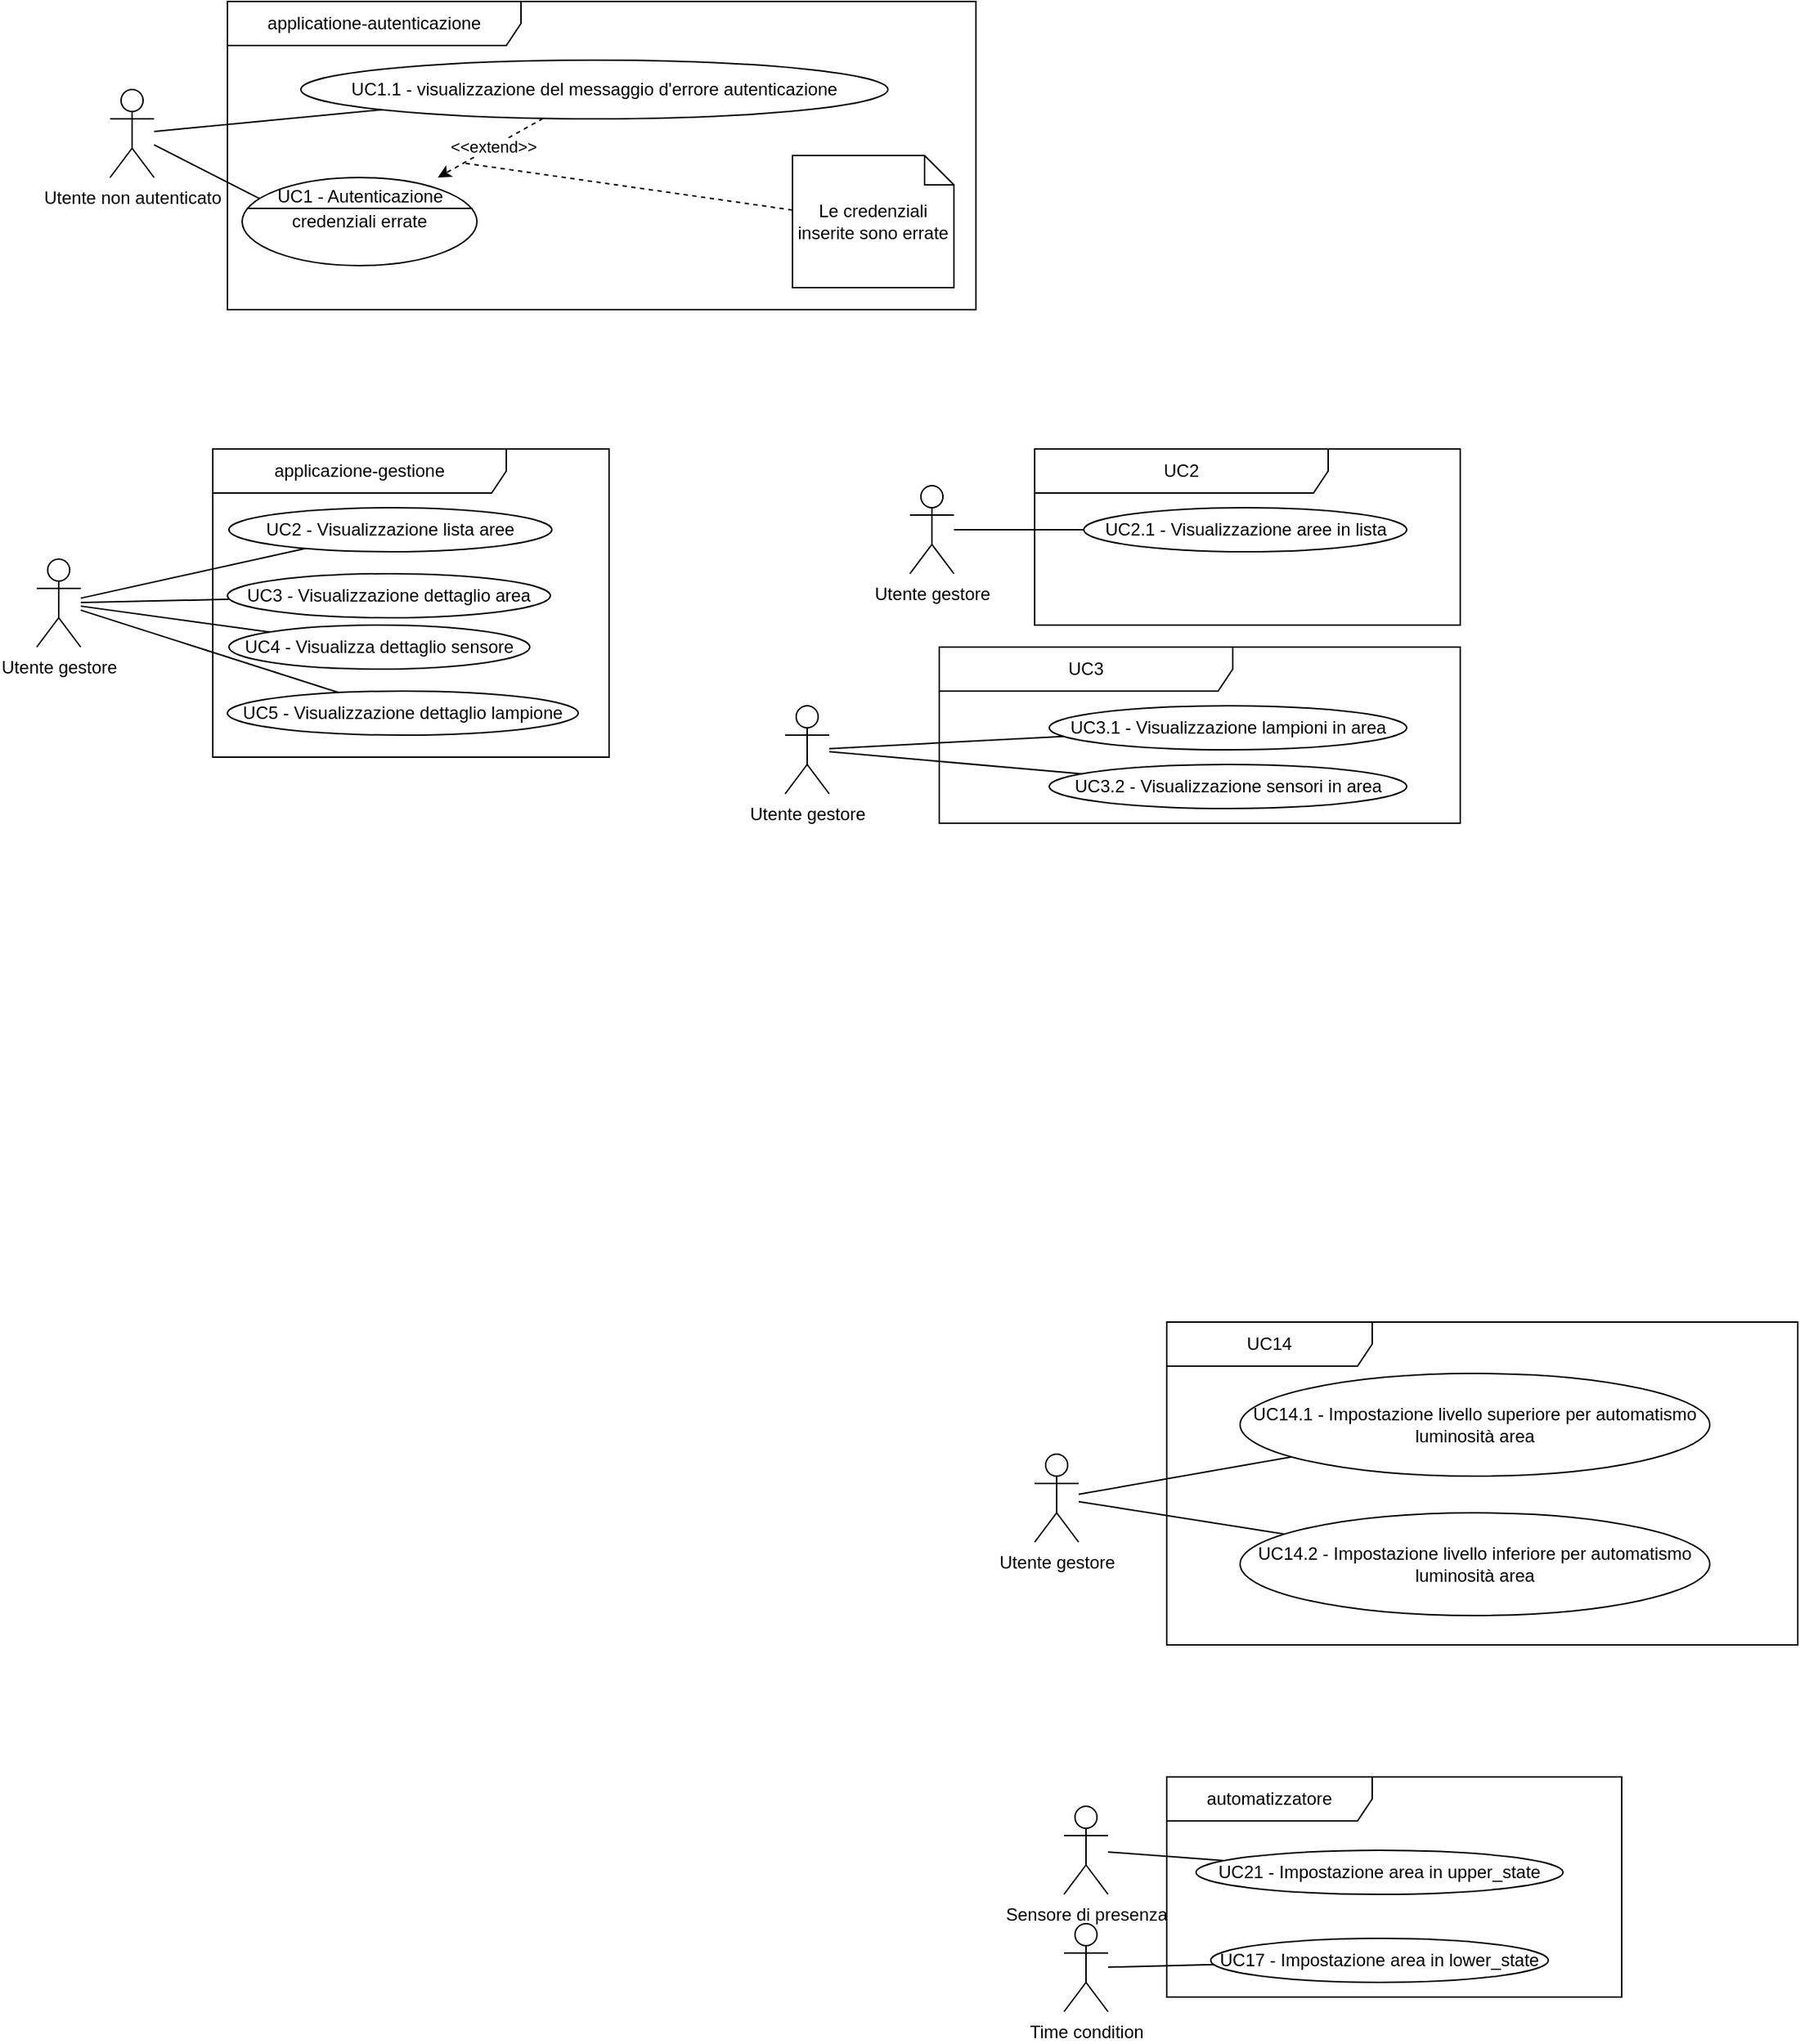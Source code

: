 <mxfile pages="3">
    <diagram id="FatRtKsNCPw0Wx8Ckyyl" name="OK">
        <mxGraphModel dx="690" dy="-228" grid="1" gridSize="10" guides="1" tooltips="1" connect="1" arrows="1" fold="1" page="1" pageScale="1" pageWidth="827" pageHeight="1169" math="0" shadow="0">
            <root>
                <mxCell id="Oyl4MPh-AGhWw54U4Yij-0"/>
                <mxCell id="Oyl4MPh-AGhWw54U4Yij-1" parent="Oyl4MPh-AGhWw54U4Yij-0"/>
                <mxCell id="0Af8lDCiDiQap4eSqhRF-9" value="automatizzatore" style="shape=umlFrame;whiteSpace=wrap;html=1;width=140;height=30;" vertex="1" parent="Oyl4MPh-AGhWw54U4Yij-1">
                    <mxGeometry x="1660" y="3310" width="310" height="150" as="geometry"/>
                </mxCell>
                <mxCell id="IadYa9jhHX85rm9pDaEO-0" value="applicatione-autenticazione" style="shape=umlFrame;whiteSpace=wrap;html=1;width=200;height=30;" vertex="1" parent="Oyl4MPh-AGhWw54U4Yij-1">
                    <mxGeometry x="1020" y="2100" width="510" height="210" as="geometry"/>
                </mxCell>
                <mxCell id="IadYa9jhHX85rm9pDaEO-1" style="edgeStyle=none;rounded=0;orthogonalLoop=1;jettySize=auto;html=1;shadow=0;endArrow=none;endFill=0;startSize=999;endSize=6;sourcePerimeterSpacing=0;targetPerimeterSpacing=0;entryX=0.106;entryY=0.283;entryDx=0;entryDy=0;entryPerimeter=0;" edge="1" parent="Oyl4MPh-AGhWw54U4Yij-1" source="IadYa9jhHX85rm9pDaEO-2" target="IadYa9jhHX85rm9pDaEO-9">
                    <mxGeometry relative="1" as="geometry">
                        <mxPoint x="1057.545" y="2226.102" as="targetPoint"/>
                    </mxGeometry>
                </mxCell>
                <mxCell id="IadYa9jhHX85rm9pDaEO-2" value="Utente non autenticato" style="shape=umlActor;verticalLabelPosition=bottom;verticalAlign=top;html=1;outlineConnect=0;gradientColor=none;" vertex="1" parent="Oyl4MPh-AGhWw54U4Yij-1">
                    <mxGeometry x="940" y="2160" width="30" height="60" as="geometry"/>
                </mxCell>
                <mxCell id="IadYa9jhHX85rm9pDaEO-3" value="UC1.1 - visualizzazione del messaggio d'errore autenticazione" style="ellipse;whiteSpace=wrap;html=1;" vertex="1" parent="Oyl4MPh-AGhWw54U4Yij-1">
                    <mxGeometry x="1070" y="2140" width="400" height="40" as="geometry"/>
                </mxCell>
                <mxCell id="IadYa9jhHX85rm9pDaEO-4" style="rounded=0;orthogonalLoop=1;jettySize=auto;html=1;dashed=1;" edge="1" parent="Oyl4MPh-AGhWw54U4Yij-1" source="IadYa9jhHX85rm9pDaEO-3" target="IadYa9jhHX85rm9pDaEO-9">
                    <mxGeometry relative="1" as="geometry">
                        <mxPoint x="1156.736" y="2220.677" as="targetPoint"/>
                        <mxPoint x="1390" y="2200" as="sourcePoint"/>
                    </mxGeometry>
                </mxCell>
                <mxCell id="IadYa9jhHX85rm9pDaEO-5" value="&amp;lt;&amp;lt;extend&amp;gt;&amp;gt;" style="edgeLabel;html=1;align=center;verticalAlign=middle;resizable=0;points=[];" vertex="1" connectable="0" parent="IadYa9jhHX85rm9pDaEO-4">
                    <mxGeometry x="-0.05" y="4" relative="1" as="geometry">
                        <mxPoint x="-2" y="-4" as="offset"/>
                    </mxGeometry>
                </mxCell>
                <mxCell id="IadYa9jhHX85rm9pDaEO-6" style="edgeStyle=none;rounded=0;jumpStyle=none;jumpSize=15;orthogonalLoop=1;jettySize=auto;html=1;endArrow=none;endFill=0;dashed=1;" edge="1" parent="Oyl4MPh-AGhWw54U4Yij-1" source="IadYa9jhHX85rm9pDaEO-7">
                    <mxGeometry relative="1" as="geometry">
                        <mxPoint x="1180" y="2210" as="targetPoint"/>
                    </mxGeometry>
                </mxCell>
                <mxCell id="IadYa9jhHX85rm9pDaEO-7" value="Le credenziali inserite sono errate" style="shape=note;size=20;whiteSpace=wrap;html=1;" vertex="1" parent="Oyl4MPh-AGhWw54U4Yij-1">
                    <mxGeometry x="1405" y="2205" width="110" height="90" as="geometry"/>
                </mxCell>
                <mxCell id="IadYa9jhHX85rm9pDaEO-8" style="edgeStyle=none;rounded=0;orthogonalLoop=1;jettySize=auto;html=1;shadow=0;endArrow=none;endFill=0;startSize=999;endSize=6;sourcePerimeterSpacing=0;targetPerimeterSpacing=0;" edge="1" parent="Oyl4MPh-AGhWw54U4Yij-1" source="IadYa9jhHX85rm9pDaEO-2" target="IadYa9jhHX85rm9pDaEO-3">
                    <mxGeometry relative="1" as="geometry">
                        <mxPoint x="880" y="2190" as="sourcePoint"/>
                        <mxPoint x="990" y="2190" as="targetPoint"/>
                    </mxGeometry>
                </mxCell>
                <mxCell id="IadYa9jhHX85rm9pDaEO-9" value="credenziali errate" style="html=1;shape=mxgraph.sysml.useCaseExtPt;whiteSpace=wrap;align=center;" vertex="1" parent="Oyl4MPh-AGhWw54U4Yij-1">
                    <mxGeometry x="1030" y="2220" width="160" height="60" as="geometry"/>
                </mxCell>
                <mxCell id="IadYa9jhHX85rm9pDaEO-10" value="&lt;span style=&quot;font-weight: normal&quot;&gt;UC1 - Autenticazione&lt;/span&gt;" style="resizable=0;html=1;verticalAlign=middle;align=center;labelBackgroundColor=none;fontStyle=1;" connectable="0" vertex="1" parent="IadYa9jhHX85rm9pDaEO-9">
                    <mxGeometry x="80" y="12.75" as="geometry"/>
                </mxCell>
                <mxCell id="bUZNyHSOuRNQhQ_3OHil-0" value="applicazione-gestione" style="shape=umlFrame;whiteSpace=wrap;html=1;width=200;height=30;" vertex="1" parent="Oyl4MPh-AGhWw54U4Yij-1">
                    <mxGeometry x="1010" y="2405" width="270" height="210" as="geometry"/>
                </mxCell>
                <mxCell id="_OyQbxIsrZ8jYSqlQWz1-0" style="edgeStyle=none;rounded=0;jumpStyle=none;jumpSize=15;orthogonalLoop=1;jettySize=auto;html=1;endArrow=none;endFill=0;" edge="1" parent="Oyl4MPh-AGhWw54U4Yij-1" source="_OyQbxIsrZ8jYSqlQWz1-1" target="_OyQbxIsrZ8jYSqlQWz1-3">
                    <mxGeometry relative="1" as="geometry"/>
                </mxCell>
                <mxCell id="_OyQbxIsrZ8jYSqlQWz1-8" style="edgeStyle=none;html=1;endArrow=none;endFill=0;" edge="1" parent="Oyl4MPh-AGhWw54U4Yij-1" source="_OyQbxIsrZ8jYSqlQWz1-1" target="_OyQbxIsrZ8jYSqlQWz1-7">
                    <mxGeometry relative="1" as="geometry"/>
                </mxCell>
                <mxCell id="_OyQbxIsrZ8jYSqlQWz1-1" value="Utente gestore" style="shape=umlActor;verticalLabelPosition=bottom;verticalAlign=top;html=1;outlineConnect=0;gradientColor=none;" vertex="1" parent="Oyl4MPh-AGhWw54U4Yij-1">
                    <mxGeometry x="890" y="2480" width="30" height="60" as="geometry"/>
                </mxCell>
                <mxCell id="_OyQbxIsrZ8jYSqlQWz1-2" value="UC3 - Visualizzazione dettaglio area" style="ellipse;whiteSpace=wrap;html=1;" vertex="1" parent="Oyl4MPh-AGhWw54U4Yij-1">
                    <mxGeometry x="1020" y="2490" width="220" height="30" as="geometry"/>
                </mxCell>
                <mxCell id="_OyQbxIsrZ8jYSqlQWz1-3" value="UC4 - Visualizza dettaglio sensore" style="ellipse;whiteSpace=wrap;html=1;" vertex="1" parent="Oyl4MPh-AGhWw54U4Yij-1">
                    <mxGeometry x="1021" y="2525" width="205" height="30" as="geometry"/>
                </mxCell>
                <mxCell id="_OyQbxIsrZ8jYSqlQWz1-4" value="UC5 - Visualizzazione dettaglio lampione" style="ellipse;whiteSpace=wrap;html=1;" vertex="1" parent="Oyl4MPh-AGhWw54U4Yij-1">
                    <mxGeometry x="1020" y="2570" width="239" height="30" as="geometry"/>
                </mxCell>
                <mxCell id="_OyQbxIsrZ8jYSqlQWz1-5" style="edgeStyle=none;rounded=0;jumpStyle=none;jumpSize=15;orthogonalLoop=1;jettySize=auto;html=1;endArrow=none;endFill=0;" edge="1" parent="Oyl4MPh-AGhWw54U4Yij-1" source="_OyQbxIsrZ8jYSqlQWz1-1" target="_OyQbxIsrZ8jYSqlQWz1-4">
                    <mxGeometry relative="1" as="geometry">
                        <mxPoint x="830" y="2623.486" as="sourcePoint"/>
                        <mxPoint x="1005.779" y="2605.741" as="targetPoint"/>
                    </mxGeometry>
                </mxCell>
                <mxCell id="_OyQbxIsrZ8jYSqlQWz1-6" style="edgeStyle=none;rounded=0;jumpStyle=none;jumpSize=15;orthogonalLoop=1;jettySize=auto;html=1;endArrow=none;endFill=0;" edge="1" parent="Oyl4MPh-AGhWw54U4Yij-1" source="_OyQbxIsrZ8jYSqlQWz1-1" target="_OyQbxIsrZ8jYSqlQWz1-2">
                    <mxGeometry relative="1" as="geometry">
                        <mxPoint x="830" y="2623.486" as="sourcePoint"/>
                        <mxPoint x="1005.779" y="2605.741" as="targetPoint"/>
                    </mxGeometry>
                </mxCell>
                <mxCell id="_OyQbxIsrZ8jYSqlQWz1-7" value="UC2 - Visualizzazione lista aree" style="ellipse;whiteSpace=wrap;html=1;" vertex="1" parent="Oyl4MPh-AGhWw54U4Yij-1">
                    <mxGeometry x="1021" y="2445" width="220" height="30" as="geometry"/>
                </mxCell>
                <mxCell id="gqnYtC8m0FXkjYF3swDn-0" value="UC3" style="shape=umlFrame;whiteSpace=wrap;html=1;width=200;height=30;" vertex="1" parent="Oyl4MPh-AGhWw54U4Yij-1">
                    <mxGeometry x="1505" y="2540" width="355" height="120" as="geometry"/>
                </mxCell>
                <mxCell id="gqnYtC8m0FXkjYF3swDn-3" value="Utente gestore" style="shape=umlActor;verticalLabelPosition=bottom;verticalAlign=top;html=1;outlineConnect=0;gradientColor=none;" vertex="1" parent="Oyl4MPh-AGhWw54U4Yij-1">
                    <mxGeometry x="1400" y="2580" width="30" height="60" as="geometry"/>
                </mxCell>
                <mxCell id="gqnYtC8m0FXkjYF3swDn-4" value="UC3.1 - Visualizzazione lampioni in area" style="ellipse;whiteSpace=wrap;html=1;" vertex="1" parent="Oyl4MPh-AGhWw54U4Yij-1">
                    <mxGeometry x="1580" y="2580" width="243.5" height="30" as="geometry"/>
                </mxCell>
                <mxCell id="gqnYtC8m0FXkjYF3swDn-8" style="edgeStyle=none;rounded=0;jumpStyle=none;jumpSize=15;orthogonalLoop=1;jettySize=auto;html=1;endArrow=none;endFill=0;" edge="1" parent="Oyl4MPh-AGhWw54U4Yij-1" source="gqnYtC8m0FXkjYF3swDn-3" target="gqnYtC8m0FXkjYF3swDn-4">
                    <mxGeometry relative="1" as="geometry">
                        <mxPoint x="1410" y="2728.486" as="sourcePoint"/>
                        <mxPoint x="1585.779" y="2710.741" as="targetPoint"/>
                    </mxGeometry>
                </mxCell>
                <mxCell id="gqnYtC8m0FXkjYF3swDn-11" style="edgeStyle=none;html=1;endArrow=none;endFill=0;" edge="1" parent="Oyl4MPh-AGhWw54U4Yij-1" source="gqnYtC8m0FXkjYF3swDn-10" target="gqnYtC8m0FXkjYF3swDn-3">
                    <mxGeometry relative="1" as="geometry"/>
                </mxCell>
                <mxCell id="gqnYtC8m0FXkjYF3swDn-10" value="UC3.2 - Visualizzazione sensori in area" style="ellipse;whiteSpace=wrap;html=1;" vertex="1" parent="Oyl4MPh-AGhWw54U4Yij-1">
                    <mxGeometry x="1580" y="2620" width="243.5" height="30" as="geometry"/>
                </mxCell>
                <mxCell id="8ppxaisyGzJdxOO72--x-0" value="UC14" style="shape=umlFrame;whiteSpace=wrap;html=1;width=140;height=30;" vertex="1" parent="Oyl4MPh-AGhWw54U4Yij-1">
                    <mxGeometry x="1660" y="3000" width="430" height="220" as="geometry"/>
                </mxCell>
                <mxCell id="8ppxaisyGzJdxOO72--x-1" style="edgeStyle=none;html=1;endArrow=none;endFill=0;" edge="1" parent="Oyl4MPh-AGhWw54U4Yij-1" source="8ppxaisyGzJdxOO72--x-3" target="8ppxaisyGzJdxOO72--x-4">
                    <mxGeometry relative="1" as="geometry"/>
                </mxCell>
                <mxCell id="8ppxaisyGzJdxOO72--x-2" style="edgeStyle=none;html=1;endArrow=none;endFill=0;" edge="1" parent="Oyl4MPh-AGhWw54U4Yij-1" source="8ppxaisyGzJdxOO72--x-3" target="8ppxaisyGzJdxOO72--x-5">
                    <mxGeometry relative="1" as="geometry"/>
                </mxCell>
                <mxCell id="8ppxaisyGzJdxOO72--x-3" value="Utente gestore" style="shape=umlActor;verticalLabelPosition=bottom;verticalAlign=top;html=1;outlineConnect=0;gradientColor=none;" vertex="1" parent="Oyl4MPh-AGhWw54U4Yij-1">
                    <mxGeometry x="1570" y="3090" width="30" height="60" as="geometry"/>
                </mxCell>
                <mxCell id="8ppxaisyGzJdxOO72--x-4" value="UC14.1 - Impostazione livello superiore per automatismo luminosità area" style="ellipse;whiteSpace=wrap;html=1;" vertex="1" parent="Oyl4MPh-AGhWw54U4Yij-1">
                    <mxGeometry x="1710" y="3035" width="320" height="70" as="geometry"/>
                </mxCell>
                <mxCell id="8ppxaisyGzJdxOO72--x-5" value="UC14.2 - Impostazione livello inferiore per automatismo luminosità area" style="ellipse;whiteSpace=wrap;html=1;" vertex="1" parent="Oyl4MPh-AGhWw54U4Yij-1">
                    <mxGeometry x="1710" y="3130" width="320" height="70" as="geometry"/>
                </mxCell>
                <mxCell id="-6WfDMZTtrYvX2CaXtDX-0" value="UC2" style="shape=umlFrame;whiteSpace=wrap;html=1;width=200;height=30;" vertex="1" parent="Oyl4MPh-AGhWw54U4Yij-1">
                    <mxGeometry x="1570" y="2405" width="290" height="120" as="geometry"/>
                </mxCell>
                <mxCell id="-6WfDMZTtrYvX2CaXtDX-1" value="Utente gestore" style="shape=umlActor;verticalLabelPosition=bottom;verticalAlign=top;html=1;outlineConnect=0;gradientColor=none;" vertex="1" parent="Oyl4MPh-AGhWw54U4Yij-1">
                    <mxGeometry x="1485" y="2430" width="30" height="60" as="geometry"/>
                </mxCell>
                <mxCell id="-6WfDMZTtrYvX2CaXtDX-2" value="UC2.1 - Visualizzazione aree in lista" style="ellipse;whiteSpace=wrap;html=1;" vertex="1" parent="Oyl4MPh-AGhWw54U4Yij-1">
                    <mxGeometry x="1603.5" y="2445" width="220" height="30" as="geometry"/>
                </mxCell>
                <mxCell id="-6WfDMZTtrYvX2CaXtDX-3" style="edgeStyle=none;rounded=0;jumpStyle=none;jumpSize=15;orthogonalLoop=1;jettySize=auto;html=1;endArrow=none;endFill=0;" edge="1" parent="Oyl4MPh-AGhWw54U4Yij-1" source="-6WfDMZTtrYvX2CaXtDX-1" target="-6WfDMZTtrYvX2CaXtDX-2">
                    <mxGeometry relative="1" as="geometry">
                        <mxPoint x="1410" y="2593.486" as="sourcePoint"/>
                        <mxPoint x="1585.779" y="2575.741" as="targetPoint"/>
                    </mxGeometry>
                </mxCell>
                <mxCell id="0Af8lDCiDiQap4eSqhRF-3" style="edgeStyle=none;rounded=0;jumpStyle=none;jumpSize=15;orthogonalLoop=1;jettySize=auto;html=1;endArrow=none;endFill=0;" edge="1" parent="Oyl4MPh-AGhWw54U4Yij-1" source="0Af8lDCiDiQap4eSqhRF-4" target="0Af8lDCiDiQap4eSqhRF-8">
                    <mxGeometry relative="1" as="geometry"/>
                </mxCell>
                <mxCell id="0Af8lDCiDiQap4eSqhRF-4" value="Time condition" style="shape=umlActor;verticalLabelPosition=bottom;verticalAlign=top;html=1;outlineConnect=0;gradientColor=none;" vertex="1" parent="Oyl4MPh-AGhWw54U4Yij-1">
                    <mxGeometry x="1590" y="3410" width="30" height="60" as="geometry"/>
                </mxCell>
                <mxCell id="0Af8lDCiDiQap4eSqhRF-5" value="UC21 - Impostazione area in upper_state" style="ellipse;whiteSpace=wrap;html=1;gradientColor=none;" vertex="1" parent="Oyl4MPh-AGhWw54U4Yij-1">
                    <mxGeometry x="1680" y="3360" width="250" height="30" as="geometry"/>
                </mxCell>
                <mxCell id="0Af8lDCiDiQap4eSqhRF-6" style="rounded=0;orthogonalLoop=1;jettySize=auto;html=1;endArrow=none;endFill=0;targetPerimeterSpacing=0;sourcePerimeterSpacing=0;endSize=6;shadow=0;" edge="1" parent="Oyl4MPh-AGhWw54U4Yij-1" source="0Af8lDCiDiQap4eSqhRF-7" target="0Af8lDCiDiQap4eSqhRF-5">
                    <mxGeometry relative="1" as="geometry"/>
                </mxCell>
                <mxCell id="0Af8lDCiDiQap4eSqhRF-7" value="Sensore di presenza" style="shape=umlActor;verticalLabelPosition=bottom;verticalAlign=top;html=1;outlineConnect=0;gradientColor=none;" vertex="1" parent="Oyl4MPh-AGhWw54U4Yij-1">
                    <mxGeometry x="1590" y="3330" width="30" height="60" as="geometry"/>
                </mxCell>
                <mxCell id="0Af8lDCiDiQap4eSqhRF-8" value="UC17 - Impostazione area in lower_state" style="ellipse;whiteSpace=wrap;html=1;gradientColor=none;" vertex="1" parent="Oyl4MPh-AGhWw54U4Yij-1">
                    <mxGeometry x="1690" y="3420" width="230" height="30" as="geometry"/>
                </mxCell>
            </root>
        </mxGraphModel>
    </diagram>
    <diagram id="IBbKIGTaH5oFVvymoLLQ" name="Coordinator_service">
        <mxGraphModel dx="311" dy="-463" grid="1" gridSize="10" guides="1" tooltips="1" connect="1" arrows="1" fold="1" page="1" pageScale="1" pageWidth="827" pageHeight="1169" math="0" shadow="0">
            <root>
                <mxCell id="0"/>
                <mxCell id="1" parent="0"/>
                <mxCell id="2VagC2onxQq-9sBipaqp-52" value="Coordinator_system" style="shape=umlFrame;whiteSpace=wrap;html=1;width=140;height=30;" parent="1" vertex="1">
                    <mxGeometry x="1000" y="1260" width="510" height="890" as="geometry"/>
                </mxCell>
                <mxCell id="2VagC2onxQq-9sBipaqp-49" style="edgeStyle=none;rounded=0;jumpStyle=none;jumpSize=15;orthogonalLoop=1;jettySize=auto;html=1;endArrow=none;endFill=0;" parent="1" source="L2JkNb_35XpvVV3SSh7o-5" target="2VagC2onxQq-9sBipaqp-5" edge="1">
                    <mxGeometry relative="1" as="geometry"/>
                </mxCell>
                <mxCell id="L2JkNb_35XpvVV3SSh7o-5" value="Lampione" style="shape=umlActor;verticalLabelPosition=bottom;verticalAlign=top;html=1;outlineConnect=0;" parent="1" vertex="1">
                    <mxGeometry x="1560" y="1560" width="30" height="60" as="geometry"/>
                </mxCell>
                <mxCell id="2VagC2onxQq-9sBipaqp-3" style="edgeStyle=none;rounded=0;sketch=0;orthogonalLoop=1;jettySize=auto;html=1;shadow=0;dashed=1;startArrow=none;startFill=0;endArrow=classicThin;endFill=1;startSize=6;endSize=6;sourcePerimeterSpacing=0;targetPerimeterSpacing=0;" parent="1" source="2VagC2onxQq-9sBipaqp-13" target="2VagC2onxQq-9sBipaqp-5" edge="1">
                    <mxGeometry relative="1" as="geometry"/>
                </mxCell>
                <mxCell id="2VagC2onxQq-9sBipaqp-4" value="&amp;lt;&amp;lt;include&amp;gt;&amp;gt;" style="edgeLabel;html=1;align=center;verticalAlign=middle;resizable=0;points=[];" parent="2VagC2onxQq-9sBipaqp-3" vertex="1" connectable="0">
                    <mxGeometry x="-0.246" y="-3" relative="1" as="geometry">
                        <mxPoint y="-3" as="offset"/>
                    </mxGeometry>
                </mxCell>
                <mxCell id="2VagC2onxQq-9sBipaqp-5" value="UC19 - Aumento luminosità lampione" style="ellipse;whiteSpace=wrap;html=1;" parent="1" vertex="1">
                    <mxGeometry x="1370" y="1380" width="120" height="80" as="geometry"/>
                </mxCell>
                <mxCell id="2VagC2onxQq-9sBipaqp-11" value="UC15 - Impostazione livello luminosità lampione" style="ellipse;whiteSpace=wrap;html=1;" parent="1" vertex="1">
                    <mxGeometry x="1030" y="1820" width="120" height="60" as="geometry"/>
                </mxCell>
                <mxCell id="2VagC2onxQq-9sBipaqp-12" style="rounded=0;orthogonalLoop=1;jettySize=auto;html=1;endArrow=none;endFill=0;" parent="1" source="2VagC2onxQq-9sBipaqp-18" target="2VagC2onxQq-9sBipaqp-64" edge="1">
                    <mxGeometry relative="1" as="geometry">
                        <mxPoint x="1054.693" y="1744.332" as="targetPoint"/>
                    </mxGeometry>
                </mxCell>
                <mxCell id="2VagC2onxQq-9sBipaqp-13" value="UC22 - Aumento luminosità globale" style="ellipse;whiteSpace=wrap;html=1;gradientColor=none;" parent="1" vertex="1">
                    <mxGeometry x="1215" y="1290" width="120" height="60" as="geometry"/>
                </mxCell>
                <mxCell id="2VagC2onxQq-9sBipaqp-51" style="edgeStyle=none;rounded=0;jumpStyle=none;jumpSize=15;orthogonalLoop=1;jettySize=auto;html=1;endArrow=none;endFill=0;" parent="1" source="2VagC2onxQq-9sBipaqp-18" target="2VagC2onxQq-9sBipaqp-50" edge="1">
                    <mxGeometry relative="1" as="geometry"/>
                </mxCell>
                <mxCell id="2VagC2onxQq-9sBipaqp-68" style="edgeStyle=none;rounded=0;jumpStyle=none;jumpSize=15;orthogonalLoop=1;jettySize=auto;html=1;endArrow=none;endFill=0;" parent="1" source="2VagC2onxQq-9sBipaqp-18" target="2VagC2onxQq-9sBipaqp-11" edge="1">
                    <mxGeometry relative="1" as="geometry"/>
                </mxCell>
                <mxCell id="2VagC2onxQq-9sBipaqp-18" value="Utente gestore" style="shape=umlActor;verticalLabelPosition=bottom;verticalAlign=top;html=1;outlineConnect=0;gradientColor=none;" parent="1" vertex="1">
                    <mxGeometry x="860" y="1860" width="30" height="60" as="geometry"/>
                </mxCell>
                <mxCell id="2VagC2onxQq-9sBipaqp-65" style="edgeStyle=none;rounded=0;jumpStyle=none;jumpSize=15;orthogonalLoop=1;jettySize=auto;html=1;endArrow=none;endFill=0;" parent="1" source="2VagC2onxQq-9sBipaqp-30" target="L2JkNb_35XpvVV3SSh7o-5" edge="1">
                    <mxGeometry relative="1" as="geometry"/>
                </mxCell>
                <mxCell id="2VagC2onxQq-9sBipaqp-30" value="UC18 - Abbassamento luminosità lampione" style="ellipse;whiteSpace=wrap;html=1;" parent="1" vertex="1">
                    <mxGeometry x="1360" y="1850" width="120" height="60" as="geometry"/>
                </mxCell>
                <mxCell id="2VagC2onxQq-9sBipaqp-62" style="edgeStyle=none;rounded=0;jumpStyle=none;jumpSize=15;orthogonalLoop=1;jettySize=auto;html=1;endArrow=none;endFill=0;" parent="1" source="2VagC2onxQq-9sBipaqp-42" target="2VagC2onxQq-9sBipaqp-56" edge="1">
                    <mxGeometry relative="1" as="geometry"/>
                </mxCell>
                <mxCell id="2VagC2onxQq-9sBipaqp-42" value="Time condition" style="shape=umlActor;verticalLabelPosition=bottom;verticalAlign=top;html=1;outlineConnect=0;gradientColor=none;" parent="1" vertex="1">
                    <mxGeometry x="910" y="1530" width="30" height="60" as="geometry"/>
                </mxCell>
                <mxCell id="2VagC2onxQq-9sBipaqp-43" value="UC21 - Impostazione in upper_threshold" style="ellipse;whiteSpace=wrap;html=1;gradientColor=none;" parent="1" vertex="1">
                    <mxGeometry x="1030" y="1340" width="120" height="60" as="geometry"/>
                </mxCell>
                <mxCell id="2VagC2onxQq-9sBipaqp-44" style="rounded=0;orthogonalLoop=1;jettySize=auto;html=1;endArrow=none;endFill=0;targetPerimeterSpacing=0;sourcePerimeterSpacing=0;endSize=6;shadow=0;" parent="1" source="2VagC2onxQq-9sBipaqp-45" target="2VagC2onxQq-9sBipaqp-43" edge="1">
                    <mxGeometry relative="1" as="geometry"/>
                </mxCell>
                <mxCell id="2VagC2onxQq-9sBipaqp-45" value="Sensore di presenza" style="shape=umlActor;verticalLabelPosition=bottom;verticalAlign=top;html=1;outlineConnect=0;gradientColor=none;" parent="1" vertex="1">
                    <mxGeometry x="910" y="1340" width="30" height="60" as="geometry"/>
                </mxCell>
                <mxCell id="2VagC2onxQq-9sBipaqp-47" style="edgeStyle=none;rounded=0;sketch=0;orthogonalLoop=1;jettySize=auto;html=1;shadow=0;dashed=1;startArrow=none;startFill=0;endArrow=classicThin;endFill=1;startSize=6;endSize=6;sourcePerimeterSpacing=0;targetPerimeterSpacing=0;" parent="1" source="2VagC2onxQq-9sBipaqp-13" target="2VagC2onxQq-9sBipaqp-43" edge="1">
                    <mxGeometry relative="1" as="geometry">
                        <mxPoint x="1508.861" y="1410.921" as="sourcePoint"/>
                        <mxPoint x="1386.581" y="1461.091" as="targetPoint"/>
                    </mxGeometry>
                </mxCell>
                <mxCell id="2VagC2onxQq-9sBipaqp-48" value="&amp;lt;&amp;lt;extends&amp;gt;&amp;gt;" style="edgeLabel;html=1;align=center;verticalAlign=middle;resizable=0;points=[];" parent="2VagC2onxQq-9sBipaqp-47" vertex="1" connectable="0">
                    <mxGeometry x="-0.246" y="-3" relative="1" as="geometry">
                        <mxPoint y="-3" as="offset"/>
                    </mxGeometry>
                </mxCell>
                <mxCell id="2VagC2onxQq-9sBipaqp-50" value="UC17 - Impostazione area di illuminazione in modalità automatica" style="ellipse;whiteSpace=wrap;html=1;" parent="1" vertex="1">
                    <mxGeometry x="1030" y="1600" width="140" height="70" as="geometry"/>
                </mxCell>
                <mxCell id="2VagC2onxQq-9sBipaqp-56" value="UC17 - Impostazione in lower_threshold" style="ellipse;whiteSpace=wrap;html=1;gradientColor=none;" parent="1" vertex="1">
                    <mxGeometry x="1030" y="1530" width="120" height="60" as="geometry"/>
                </mxCell>
                <mxCell id="2VagC2onxQq-9sBipaqp-57" style="edgeStyle=none;rounded=0;sketch=0;orthogonalLoop=1;jettySize=auto;html=1;shadow=0;dashed=1;startArrow=none;startFill=0;endArrow=classicThin;endFill=1;startSize=6;endSize=6;sourcePerimeterSpacing=0;targetPerimeterSpacing=0;" parent="1" source="2VagC2onxQq-9sBipaqp-61" target="2VagC2onxQq-9sBipaqp-56" edge="1">
                    <mxGeometry relative="1" as="geometry">
                        <mxPoint x="1279.996" y="1630.873" as="sourcePoint"/>
                        <mxPoint x="1132.313" y="1569.206" as="targetPoint"/>
                    </mxGeometry>
                </mxCell>
                <mxCell id="2VagC2onxQq-9sBipaqp-58" value="&amp;lt;&amp;lt;extends&amp;gt;&amp;gt;" style="edgeLabel;html=1;align=center;verticalAlign=middle;resizable=0;points=[];" parent="2VagC2onxQq-9sBipaqp-57" vertex="1" connectable="0">
                    <mxGeometry x="-0.246" y="-3" relative="1" as="geometry">
                        <mxPoint y="-3" as="offset"/>
                    </mxGeometry>
                </mxCell>
                <mxCell id="2VagC2onxQq-9sBipaqp-59" style="edgeStyle=none;rounded=0;jumpStyle=none;jumpSize=15;orthogonalLoop=1;jettySize=auto;html=1;endArrow=none;endFill=0;dashed=1;" parent="1" source="2VagC2onxQq-9sBipaqp-60" edge="1">
                    <mxGeometry relative="1" as="geometry">
                        <mxPoint x="1180" y="1570" as="targetPoint"/>
                    </mxGeometry>
                </mxCell>
                <mxCell id="2VagC2onxQq-9sBipaqp-60" value="L'area di illuminazione è impostata in modalità automatica" style="shape=note;size=20;whiteSpace=wrap;html=1;" parent="1" vertex="1">
                    <mxGeometry x="1225" y="1410" width="110" height="90" as="geometry"/>
                </mxCell>
                <mxCell id="2VagC2onxQq-9sBipaqp-61" value="UC20 - Abbassamento luminosità globale" style="ellipse;whiteSpace=wrap;html=1;" parent="1" vertex="1">
                    <mxGeometry x="1230" y="1550" width="120" height="60" as="geometry"/>
                </mxCell>
                <mxCell id="2VagC2onxQq-9sBipaqp-64" value="UC16 - Impostazione area di illuminazione in modalità manuale" style="ellipse;whiteSpace=wrap;html=1;" parent="1" vertex="1">
                    <mxGeometry x="1030" y="1700" width="140" height="70" as="geometry"/>
                </mxCell>
                <mxCell id="2VagC2onxQq-9sBipaqp-69" style="edgeStyle=none;rounded=0;sketch=0;orthogonalLoop=1;jettySize=auto;html=1;shadow=0;dashed=1;startArrow=none;startFill=0;endArrow=classicThin;endFill=1;startSize=6;endSize=6;sourcePerimeterSpacing=0;targetPerimeterSpacing=0;" parent="1" source="2VagC2onxQq-9sBipaqp-5" target="2VagC2onxQq-9sBipaqp-11" edge="1">
                    <mxGeometry relative="1" as="geometry">
                        <mxPoint x="1273.33" y="1600.144" as="sourcePoint"/>
                        <mxPoint x="1156.67" y="1579.856" as="targetPoint"/>
                        <Array as="points">
                            <mxPoint x="1370" y="1610"/>
                            <mxPoint x="1230" y="1680"/>
                        </Array>
                    </mxGeometry>
                </mxCell>
                <mxCell id="2VagC2onxQq-9sBipaqp-70" value="&amp;lt;&amp;lt;extends&amp;gt;&amp;gt;" style="edgeLabel;html=1;align=center;verticalAlign=middle;resizable=0;points=[];" parent="2VagC2onxQq-9sBipaqp-69" vertex="1" connectable="0">
                    <mxGeometry x="-0.246" y="-3" relative="1" as="geometry">
                        <mxPoint x="-117" y="75" as="offset"/>
                    </mxGeometry>
                </mxCell>
                <mxCell id="2VagC2onxQq-9sBipaqp-71" style="edgeStyle=none;rounded=0;sketch=0;orthogonalLoop=1;jettySize=auto;html=1;shadow=0;dashed=1;startArrow=none;startFill=0;endArrow=classicThin;endFill=1;startSize=6;endSize=6;sourcePerimeterSpacing=0;targetPerimeterSpacing=0;" parent="1" source="2VagC2onxQq-9sBipaqp-30" target="2VagC2onxQq-9sBipaqp-11" edge="1">
                    <mxGeometry relative="1" as="geometry">
                        <mxPoint x="1283.33" y="1610.144" as="sourcePoint"/>
                        <mxPoint x="1166.67" y="1589.856" as="targetPoint"/>
                        <Array as="points"/>
                    </mxGeometry>
                </mxCell>
                <mxCell id="2VagC2onxQq-9sBipaqp-72" value="&amp;lt;&amp;lt;extends&amp;gt;&amp;gt;" style="edgeLabel;html=1;align=center;verticalAlign=middle;resizable=0;points=[];" parent="2VagC2onxQq-9sBipaqp-71" vertex="1" connectable="0">
                    <mxGeometry x="-0.246" y="-3" relative="1" as="geometry">
                        <mxPoint y="-3" as="offset"/>
                    </mxGeometry>
                </mxCell>
                <mxCell id="2VagC2onxQq-9sBipaqp-73" style="edgeStyle=none;rounded=0;sketch=0;orthogonalLoop=1;jettySize=auto;html=1;shadow=0;dashed=1;startArrow=none;startFill=0;endArrow=classicThin;endFill=1;startSize=6;endSize=6;sourcePerimeterSpacing=0;targetPerimeterSpacing=0;" parent="1" source="2VagC2onxQq-9sBipaqp-61" target="2VagC2onxQq-9sBipaqp-30" edge="1">
                    <mxGeometry relative="1" as="geometry">
                        <mxPoint x="1386.581" y="1461.091" as="sourcePoint"/>
                        <mxPoint x="1508.861" y="1410.921" as="targetPoint"/>
                    </mxGeometry>
                </mxCell>
                <mxCell id="2VagC2onxQq-9sBipaqp-74" value="&amp;lt;&amp;lt;include&amp;gt;&amp;gt;" style="edgeLabel;html=1;align=center;verticalAlign=middle;resizable=0;points=[];" parent="2VagC2onxQq-9sBipaqp-73" vertex="1" connectable="0">
                    <mxGeometry x="-0.246" y="-3" relative="1" as="geometry">
                        <mxPoint y="-3" as="offset"/>
                    </mxGeometry>
                </mxCell>
                <mxCell id="LNLngqZgq_UNVm3UrndU-1" value="UC14 - Impostazione livelli per automatismo&lt;br&gt;&amp;nbsp;luminosità area" style="ellipse;whiteSpace=wrap;html=1;" parent="1" vertex="1">
                    <mxGeometry x="1030" y="1900" width="120" height="80" as="geometry"/>
                </mxCell>
                <mxCell id="LNLngqZgq_UNVm3UrndU-2" style="edgeStyle=none;rounded=0;jumpStyle=none;jumpSize=15;orthogonalLoop=1;jettySize=auto;html=1;endArrow=none;endFill=0;" parent="1" source="2VagC2onxQq-9sBipaqp-18" target="LNLngqZgq_UNVm3UrndU-1" edge="1">
                    <mxGeometry relative="1" as="geometry">
                        <mxPoint x="967" y="1896.655" as="sourcePoint"/>
                        <mxPoint x="1067.532" y="1974.772" as="targetPoint"/>
                    </mxGeometry>
                </mxCell>
                <mxCell id="HCF3C3fgNp9zsQ5d-n_9-1" value="UC13 - Impostazione luminosità area" style="ellipse;whiteSpace=wrap;html=1;" parent="1" vertex="1">
                    <mxGeometry x="1030" y="2000" width="120" height="60" as="geometry"/>
                </mxCell>
                <mxCell id="HCF3C3fgNp9zsQ5d-n_9-3" style="edgeStyle=none;rounded=0;jumpStyle=none;jumpSize=15;orthogonalLoop=1;jettySize=auto;html=1;endArrow=none;endFill=0;" parent="1" source="2VagC2onxQq-9sBipaqp-18" target="HCF3C3fgNp9zsQ5d-n_9-1" edge="1">
                    <mxGeometry relative="1" as="geometry">
                        <mxPoint x="960" y="1805.484" as="sourcePoint"/>
                        <mxPoint x="1067.448" y="1916.398" as="targetPoint"/>
                    </mxGeometry>
                </mxCell>
                <mxCell id="nTe6kpf7neXV7AtW7A1S-1" style="edgeStyle=none;rounded=0;jumpStyle=none;jumpSize=15;orthogonalLoop=1;jettySize=auto;html=1;endArrow=none;endFill=0;dashed=1;" parent="1" source="nTe6kpf7neXV7AtW7A1S-2" edge="1">
                    <mxGeometry relative="1" as="geometry">
                        <mxPoint x="1240" y="1680" as="targetPoint"/>
                    </mxGeometry>
                </mxCell>
                <mxCell id="nTe6kpf7neXV7AtW7A1S-2" value="L'area di illuminazione è impostata in modalità manuale" style="shape=note;size=20;whiteSpace=wrap;html=1;" parent="1" vertex="1">
                    <mxGeometry x="1220" y="1740" width="110" height="90" as="geometry"/>
                </mxCell>
                <mxCell id="nTe6kpf7neXV7AtW7A1S-3" style="edgeStyle=none;rounded=0;jumpStyle=none;jumpSize=15;orthogonalLoop=1;jettySize=auto;html=1;endArrow=none;endFill=0;dashed=1;" parent="1" target="nTe6kpf7neXV7AtW7A1S-2" edge="1">
                    <mxGeometry relative="1" as="geometry">
                        <mxPoint x="1400" y="1530" as="targetPoint"/>
                        <mxPoint x="1265" y="1860" as="sourcePoint"/>
                    </mxGeometry>
                </mxCell>
                <mxCell id="nTe6kpf7neXV7AtW7A1S-4" style="edgeStyle=none;rounded=0;jumpStyle=none;jumpSize=15;orthogonalLoop=1;jettySize=auto;html=1;endArrow=none;endFill=0;dashed=1;" parent="1" target="2VagC2onxQq-9sBipaqp-60" edge="1">
                    <mxGeometry relative="1" as="geometry">
                        <mxPoint x="1410" y="1540" as="targetPoint"/>
                        <mxPoint x="1180" y="1340" as="sourcePoint"/>
                    </mxGeometry>
                </mxCell>
            </root>
        </mxGraphModel>
    </diagram>
    <diagram id="saWqsss3OQP5BWs8VHwb" name="Maintenance_system">
        <mxGraphModel dx="311" dy="706" grid="1" gridSize="10" guides="1" tooltips="1" connect="1" arrows="1" fold="1" page="1" pageScale="1" pageWidth="827" pageHeight="1169" math="0" shadow="0">
            <root>
                <mxCell id="0"/>
                <mxCell id="1" parent="0"/>
                <mxCell id="fn8FObBDt6s6pIoeqfTw-3" value="Applicazione - gestione" style="shape=umlFrame;whiteSpace=wrap;html=1;width=200;height=30;" parent="1" vertex="1">
                    <mxGeometry x="1050" y="1160" width="440" height="800" as="geometry"/>
                </mxCell>
                <mxCell id="s4T723TdLTKR_YwId5qL-2" value="UC4 - Apertura ticket di guasto" style="ellipse;whiteSpace=wrap;html=1;" parent="1" vertex="1">
                    <mxGeometry x="1136" y="1410" width="90" height="70" as="geometry"/>
                </mxCell>
                <mxCell id="s4T723TdLTKR_YwId5qL-3" style="edgeStyle=none;rounded=0;orthogonalLoop=1;jettySize=auto;html=1;startArrow=none;startFill=0;endArrow=none;endFill=0;" parent="1" source="s4T723TdLTKR_YwId5qL-2" target="s4T723TdLTKR_YwId5qL-5" edge="1">
                    <mxGeometry relative="1" as="geometry">
                        <mxPoint x="1460" y="1485" as="sourcePoint"/>
                    </mxGeometry>
                </mxCell>
                <mxCell id="s4T723TdLTKR_YwId5qL-5" value="Sensore di stato" style="shape=umlActor;verticalLabelPosition=bottom;verticalAlign=top;html=1;outlineConnect=0;gradientColor=none;" parent="1" vertex="1">
                    <mxGeometry x="920" y="1420" width="30" height="60" as="geometry"/>
                </mxCell>
                <mxCell id="s4T723TdLTKR_YwId5qL-7" style="edgeStyle=none;rounded=0;orthogonalLoop=1;jettySize=auto;html=1;startArrow=none;startFill=0;endArrow=none;endFill=0;" parent="1" source="s4T723TdLTKR_YwId5qL-8" target="s4T723TdLTKR_YwId5qL-12" edge="1">
                    <mxGeometry relative="1" as="geometry"/>
                </mxCell>
                <mxCell id="s4T723TdLTKR_YwId5qL-8" value="UC08 - Aggiunta lampione a sistema" style="ellipse;whiteSpace=wrap;html=1;" parent="1" vertex="1">
                    <mxGeometry x="1250" y="1660" width="120" height="60" as="geometry"/>
                </mxCell>
                <mxCell id="s4T723TdLTKR_YwId5qL-9" style="edgeStyle=none;rounded=0;jumpStyle=none;jumpSize=15;orthogonalLoop=1;jettySize=auto;html=1;endArrow=none;endFill=0;" parent="1" source="s4T723TdLTKR_YwId5qL-12" target="s4T723TdLTKR_YwId5qL-16" edge="1">
                    <mxGeometry relative="1" as="geometry"/>
                </mxCell>
                <mxCell id="s4T723TdLTKR_YwId5qL-10" style="edgeStyle=none;rounded=0;jumpStyle=none;jumpSize=15;orthogonalLoop=1;jettySize=auto;html=1;endArrow=none;endFill=0;" parent="1" source="s4T723TdLTKR_YwId5qL-12" target="s4T723TdLTKR_YwId5qL-20" edge="1">
                    <mxGeometry relative="1" as="geometry"/>
                </mxCell>
                <mxCell id="s4T723TdLTKR_YwId5qL-11" style="edgeStyle=none;rounded=0;jumpStyle=none;jumpSize=15;orthogonalLoop=1;jettySize=auto;html=1;endArrow=none;endFill=0;" parent="1" source="s4T723TdLTKR_YwId5qL-12" target="s4T723TdLTKR_YwId5qL-17" edge="1">
                    <mxGeometry relative="1" as="geometry"/>
                </mxCell>
                <mxCell id="s4T723TdLTKR_YwId5qL-12" value="Utente manutentore" style="shape=umlActor;verticalLabelPosition=bottom;verticalAlign=top;html=1;outlineConnect=0;gradientColor=none;" parent="1" vertex="1">
                    <mxGeometry x="910" y="1580" width="30" height="60" as="geometry"/>
                </mxCell>
                <mxCell id="s4T723TdLTKR_YwId5qL-13" style="edgeStyle=none;rounded=0;jumpStyle=none;jumpSize=15;orthogonalLoop=1;jettySize=auto;html=1;endArrow=none;endFill=0;" parent="1" source="s4T723TdLTKR_YwId5qL-15" target="s4T723TdLTKR_YwId5qL-2" edge="1">
                    <mxGeometry relative="1" as="geometry"/>
                </mxCell>
                <mxCell id="s4T723TdLTKR_YwId5qL-15" value="Utente gestore" style="shape=umlActor;verticalLabelPosition=bottom;verticalAlign=top;html=1;outlineConnect=0;gradientColor=none;" parent="1" vertex="1">
                    <mxGeometry x="930" y="1280" width="30" height="60" as="geometry"/>
                </mxCell>
                <mxCell id="s4T723TdLTKR_YwId5qL-16" value="UC06- Chiusura Ticket" style="ellipse;whiteSpace=wrap;html=1;" parent="1" vertex="1">
                    <mxGeometry x="1325" y="1535" width="90" height="70" as="geometry"/>
                </mxCell>
                <mxCell id="s4T723TdLTKR_YwId5qL-17" value="UC10 - Inserimento sensore a sistema" style="ellipse;whiteSpace=wrap;html=1;" parent="1" vertex="1">
                    <mxGeometry x="1150" y="1740" width="120" height="60" as="geometry"/>
                </mxCell>
                <mxCell id="s4T723TdLTKR_YwId5qL-20" value="UC07 - Sostituzione lampione" style="ellipse;whiteSpace=wrap;html=1;" parent="1" vertex="1">
                    <mxGeometry x="1121" y="1605" width="120" height="50" as="geometry"/>
                </mxCell>
                <mxCell id="s4T723TdLTKR_YwId5qL-23" style="edgeStyle=none;rounded=0;jumpStyle=none;jumpSize=15;orthogonalLoop=1;jettySize=auto;html=1;endArrow=none;endFill=0;" parent="1" source="s4T723TdLTKR_YwId5qL-24" target="s4T723TdLTKR_YwId5qL-12" edge="1">
                    <mxGeometry relative="1" as="geometry"/>
                </mxCell>
                <mxCell id="s4T723TdLTKR_YwId5qL-24" value="UC12 - Rimozione lampione dal sistema" style="ellipse;whiteSpace=wrap;html=1;" parent="1" vertex="1">
                    <mxGeometry x="1080" y="1920" width="132.5" height="50" as="geometry"/>
                </mxCell>
                <mxCell id="fn8FObBDt6s6pIoeqfTw-2" value="UC09 - Aggiunta area di illuminazione&lt;span style=&quot;color: rgba(0 , 0 , 0 , 0) ; font-family: monospace ; font-size: 0px&quot;&gt;%3CmxGraphModel%3E%3Croot%3E%3CmxCell%20id%3D%220%22%2F%3E%3CmxCell%20id%3D%221%22%20parent%3D%220%22%2F%3E%3CmxCell%20id%3D%222%22%20value%3D%22Rimozione%20sensore%22%20style%3D%22ellipse%3BwhiteSpace%3Dwrap%3Bhtml%3D1%3B%22%20vertex%3D%221%22%20parent%3D%221%22%3E%3CmxGeometry%20x%3D%221430%22%20y%3D%2260%22%20width%3D%22120%22%20height%3D%2280%22%20as%3D%22geometry%22%2F%3E%3C%2FmxCell%3E%3C%2Froot%3E%3C%2FmxGraphModel%3E&lt;/span&gt;&lt;span style=&quot;color: rgba(0 , 0 , 0 , 0) ; font-family: monospace ; font-size: 0px&quot;&gt;%3CmxGraphModel%3E%3Croot%3E%3CmxCell%20id%3D%220%22%2F%3E%3CmxCell%20id%3D%221%22%20parent%3D%220%22%2F%3E%3CmxCell%20id%3D%222%22%20value%3D%22Rimozione%20sensore%22%20style%3D%22ellipse%3BwhiteSpace%3Dwrap%3Bhtml%3D1%3B%22%20vertex%3D%221%22%20parent%3D%221%22%3E%3CmxGeometry%20x%3D%221430%22%20y%3D%2260%22%20width%3D%22120%22%20height%3D%2280%22%20as%3D%22geometry%22%2F%3E%3C%2FmxCell%3E%3C%2Froot%3E%3C%2FmxGraphModel%3E&lt;/span&gt;&lt;span style=&quot;color: rgba(0 , 0 , 0 , 0) ; font-family: monospace ; font-size: 0px&quot;&gt;%3CmxGraphModel%3E%3Croot%3E%3CmxCell%20id%3D%220%22%2F%3E%3CmxCell%20id%3D%221%22%20parent%3D%220%22%2F%3E%3CmxCell%20id%3D%222%22%20value%3D%22Rimozione%20sensore%22%20style%3D%22ellipse%3BwhiteSpace%3Dwrap%3Bhtml%3D1%3B%22%20vertex%3D%221%22%20parent%3D%221%22%3E%3CmxGeometry%20x%3D%221430%22%20y%3D%2260%22%20width%3D%22120%22%20height%3D%2280%22%20as%3D%22geometry%22%2F%3E%3C%2FmxCell%3E%3C%2Froot%3E%3C%2FmxGraphModel%3Esa&lt;/span&gt;" style="ellipse;whiteSpace=wrap;html=1;" parent="1" vertex="1">
                    <mxGeometry x="1340" y="1760" width="150" height="40" as="geometry"/>
                </mxCell>
                <mxCell id="fn8FObBDt6s6pIoeqfTw-5" style="edgeStyle=none;rounded=0;jumpStyle=none;jumpSize=15;orthogonalLoop=1;jettySize=auto;html=1;endArrow=none;endFill=0;" parent="1" source="s4T723TdLTKR_YwId5qL-12" target="fn8FObBDt6s6pIoeqfTw-2" edge="1">
                    <mxGeometry relative="1" as="geometry">
                        <mxPoint x="910" y="1697.209" as="sourcePoint"/>
                        <mxPoint x="1136.005" y="1956.503" as="targetPoint"/>
                    </mxGeometry>
                </mxCell>
                <mxCell id="fn8FObBDt6s6pIoeqfTw-7" value="UC11 - Rimozione area dal sistema&lt;span style=&quot;color: rgba(0 , 0 , 0 , 0) ; font-family: monospace ; font-size: 0px&quot;&gt;%3CmxGraphModel%3E%3Croot%3E%3CmxCell%20id%3D%220%22%2F%3E%3CmxCell%20id%3D%221%22%20parent%3D%220%22%2F%3E%3CmxCell%20id%3D%222%22%20value%3D%22Rimozione%20sensore%22%20style%3D%22ellipse%3BwhiteSpace%3Dwrap%3Bhtml%3D1%3B%22%20vertex%3D%221%22%20parent%3D%221%22%3E%3CmxGeometry%20x%3D%221430%22%20y%3D%2260%22%20width%3D%22120%22%20height%3D%2280%22%20as%3D%22geometry%22%2F%3E%3C%2FmxCell%3E%3C%2Froot%3E%3C%2FmxGraphModel%3E&lt;/span&gt;&lt;span style=&quot;color: rgba(0 , 0 , 0 , 0) ; font-family: monospace ; font-size: 0px&quot;&gt;%3CmxGraphModel%3E%3Croot%3E%3CmxCell%20id%3D%220%22%2F%3E%3CmxCell%20id%3D%221%22%20parent%3D%220%22%2F%3E%3CmxCell%20id%3D%222%22%20value%3D%22Rimozione%20sensore%22%20style%3D%22ellipse%3BwhiteSpace%3Dwrap%3Bhtml%3D1%3B%22%20vertex%3D%221%22%20parent%3D%221%22%3E%3CmxGeometry%20x%3D%221430%22%20y%3D%2260%22%20width%3D%22120%22%20height%3D%2280%22%20as%3D%22geometry%22%2F%3E%3C%2FmxCell%3E%3C%2Froot%3E%3C%2FmxGraphModel%3E&lt;/span&gt;&lt;span style=&quot;color: rgba(0 , 0 , 0 , 0) ; font-family: monospace ; font-size: 0px&quot;&gt;%3CmxGraphModel%3E%3Croot%3E%3CmxCell%20id%3D%220%22%2F%3E%3CmxCell%20id%3D%221%22%20parent%3D%220%22%2F%3E%3CmxCell%20id%3D%222%22%20value%3D%22Rimozione%20sensore%22%20style%3D%22ellipse%3BwhiteSpace%3Dwrap%3Bhtml%3D1%3B%22%20vertex%3D%221%22%20parent%3D%221%22%3E%3CmxGeometry%20x%3D%221430%22%20y%3D%2260%22%20width%3D%22120%22%20height%3D%2280%22%20as%3D%22geometry%22%2F%3E%3C%2FmxCell%3E%3C%2Froot%3E%3C%2FmxGraphModel%3E&lt;/span&gt;" style="ellipse;whiteSpace=wrap;html=1;" parent="1" vertex="1">
                    <mxGeometry x="1150" y="1830" width="120" height="40" as="geometry"/>
                </mxCell>
                <mxCell id="fn8FObBDt6s6pIoeqfTw-8" style="edgeStyle=none;rounded=0;jumpStyle=none;jumpSize=15;orthogonalLoop=1;jettySize=auto;html=1;endArrow=none;endFill=0;" parent="1" source="fn8FObBDt6s6pIoeqfTw-7" target="s4T723TdLTKR_YwId5qL-12" edge="1">
                    <mxGeometry relative="1" as="geometry">
                        <mxPoint x="1100.315" y="1852.046" as="sourcePoint"/>
                        <mxPoint x="910" y="1859.434" as="targetPoint"/>
                    </mxGeometry>
                </mxCell>
                <mxCell id="toQnhxb0d-4jbj2uokZi-1" style="edgeStyle=none;rounded=0;sketch=0;orthogonalLoop=1;jettySize=auto;html=1;shadow=0;dashed=1;startArrow=none;startFill=0;endArrow=classicThin;endFill=1;startSize=6;endSize=6;sourcePerimeterSpacing=0;targetPerimeterSpacing=0;" parent="1" source="fn8FObBDt6s6pIoeqfTw-7" target="s4T723TdLTKR_YwId5qL-24" edge="1">
                    <mxGeometry relative="1" as="geometry">
                        <mxPoint x="1185.25" y="2520" as="sourcePoint"/>
                        <mxPoint x="1185.25" y="2560" as="targetPoint"/>
                    </mxGeometry>
                </mxCell>
                <mxCell id="toQnhxb0d-4jbj2uokZi-2" value="&amp;lt;&amp;lt;include&amp;gt;&amp;gt;" style="edgeLabel;html=1;align=center;verticalAlign=middle;resizable=0;points=[];" parent="toQnhxb0d-4jbj2uokZi-1" vertex="1" connectable="0">
                    <mxGeometry x="-0.322" y="-3" relative="1" as="geometry">
                        <mxPoint as="offset"/>
                    </mxGeometry>
                </mxCell>
                <mxCell id="6jqLZfw_VrLGSRMtOYmc-1" value="Sistema di ticketing" style="shape=umlActor;verticalLabelPosition=bottom;verticalAlign=top;html=1;outlineConnect=0;gradientColor=none;" parent="1" vertex="1">
                    <mxGeometry x="1540" y="1530" width="30" height="60" as="geometry"/>
                </mxCell>
                <mxCell id="6jqLZfw_VrLGSRMtOYmc-2" style="edgeStyle=none;rounded=0;orthogonalLoop=1;jettySize=auto;html=1;startArrow=none;startFill=0;endArrow=none;endFill=0;" parent="1" source="s4T723TdLTKR_YwId5qL-2" target="6jqLZfw_VrLGSRMtOYmc-1" edge="1">
                    <mxGeometry relative="1" as="geometry">
                        <mxPoint x="1130.143" y="1567.791" as="sourcePoint"/>
                        <mxPoint x="950" y="1579.062" as="targetPoint"/>
                    </mxGeometry>
                </mxCell>
                <mxCell id="6jqLZfw_VrLGSRMtOYmc-3" style="edgeStyle=none;rounded=0;orthogonalLoop=1;jettySize=auto;html=1;startArrow=none;startFill=0;endArrow=none;endFill=0;" parent="1" source="s4T723TdLTKR_YwId5qL-16" target="6jqLZfw_VrLGSRMtOYmc-1" edge="1">
                    <mxGeometry relative="1" as="geometry">
                        <mxPoint x="1233.75" y="1570" as="sourcePoint"/>
                        <mxPoint x="1550" y="1570" as="targetPoint"/>
                    </mxGeometry>
                </mxCell>
                <mxCell id="6jqLZfw_VrLGSRMtOYmc-4" style="edgeStyle=none;rounded=0;sketch=0;orthogonalLoop=1;jettySize=auto;html=1;shadow=0;dashed=1;startArrow=none;startFill=0;endArrow=classicThin;endFill=1;startSize=6;endSize=6;sourcePerimeterSpacing=0;targetPerimeterSpacing=0;" parent="1" source="s4T723TdLTKR_YwId5qL-20" target="s4T723TdLTKR_YwId5qL-16" edge="1">
                    <mxGeometry relative="1" as="geometry">
                        <mxPoint x="1401.25" y="1860" as="sourcePoint"/>
                        <mxPoint x="1401.25" y="1900" as="targetPoint"/>
                    </mxGeometry>
                </mxCell>
                <mxCell id="6jqLZfw_VrLGSRMtOYmc-5" value="&amp;lt;&amp;lt;include&amp;gt;&amp;gt;" style="edgeLabel;html=1;align=center;verticalAlign=middle;resizable=0;points=[];" parent="6jqLZfw_VrLGSRMtOYmc-4" vertex="1" connectable="0">
                    <mxGeometry x="-0.322" y="-3" relative="1" as="geometry">
                        <mxPoint as="offset"/>
                    </mxGeometry>
                </mxCell>
                <mxCell id="6jqLZfw_VrLGSRMtOYmc-7" value="UC05 - Sostituzione sensore" style="ellipse;whiteSpace=wrap;html=1;" parent="1" vertex="1">
                    <mxGeometry x="1121" y="1500" width="120" height="50" as="geometry"/>
                </mxCell>
                <mxCell id="6jqLZfw_VrLGSRMtOYmc-8" style="edgeStyle=none;rounded=0;jumpStyle=none;jumpSize=15;orthogonalLoop=1;jettySize=auto;html=1;endArrow=none;endFill=0;" parent="1" source="s4T723TdLTKR_YwId5qL-12" target="6jqLZfw_VrLGSRMtOYmc-7" edge="1">
                    <mxGeometry relative="1" as="geometry">
                        <mxPoint x="920" y="1857.506" as="sourcePoint"/>
                        <mxPoint x="1372.245" y="1782.32" as="targetPoint"/>
                    </mxGeometry>
                </mxCell>
                <mxCell id="6jqLZfw_VrLGSRMtOYmc-9" style="edgeStyle=none;rounded=0;sketch=0;orthogonalLoop=1;jettySize=auto;html=1;shadow=0;dashed=1;startArrow=none;startFill=0;endArrow=classicThin;endFill=1;startSize=6;endSize=6;sourcePerimeterSpacing=0;targetPerimeterSpacing=0;" parent="1" source="6jqLZfw_VrLGSRMtOYmc-7" target="s4T723TdLTKR_YwId5qL-16" edge="1">
                    <mxGeometry relative="1" as="geometry">
                        <mxPoint x="1411.999" y="1730.022" as="sourcePoint"/>
                        <mxPoint x="1414.425" y="1689.971" as="targetPoint"/>
                    </mxGeometry>
                </mxCell>
                <mxCell id="6jqLZfw_VrLGSRMtOYmc-10" value="&amp;lt;&amp;lt;include&amp;gt;&amp;gt;" style="edgeLabel;html=1;align=center;verticalAlign=middle;resizable=0;points=[];" parent="6jqLZfw_VrLGSRMtOYmc-9" vertex="1" connectable="0">
                    <mxGeometry x="-0.322" y="-3" relative="1" as="geometry">
                        <mxPoint as="offset"/>
                    </mxGeometry>
                </mxCell>
            </root>
        </mxGraphModel>
    </diagram>
    <diagram name="Copia di Coordinator_service" id="45plXZL2gXapY4FksLqi">
        <mxGraphModel dx="1138" dy="-463" grid="1" gridSize="10" guides="1" tooltips="1" connect="1" arrows="1" fold="1" page="1" pageScale="1" pageWidth="827" pageHeight="1169" math="0" shadow="0">
            <root>
                <mxCell id="7Gc6ijCj7zqqg42DFfAx-0"/>
                <mxCell id="7Gc6ijCj7zqqg42DFfAx-1" parent="7Gc6ijCj7zqqg42DFfAx-0"/>
                <mxCell id="qaI_2OMlgYjJy92EFtCt-0" value="gestione illuminazione" style="shape=umlFrame;whiteSpace=wrap;html=1;width=140;height=30;" parent="7Gc6ijCj7zqqg42DFfAx-1" vertex="1">
                    <mxGeometry x="260" y="1480" width="430" height="320" as="geometry"/>
                </mxCell>
                <mxCell id="7Gc6ijCj7zqqg42DFfAx-8" value="UC15 - Impostazione manuale luminosità lampione" style="ellipse;whiteSpace=wrap;html=1;" parent="7Gc6ijCj7zqqg42DFfAx-1" vertex="1">
                    <mxGeometry x="295" y="1621.5" width="350" height="46" as="geometry"/>
                </mxCell>
                <mxCell id="7Gc6ijCj7zqqg42DFfAx-9" style="rounded=0;orthogonalLoop=1;jettySize=auto;html=1;endArrow=none;endFill=0;" parent="7Gc6ijCj7zqqg42DFfAx-1" source="7Gc6ijCj7zqqg42DFfAx-13" target="7Gc6ijCj7zqqg42DFfAx-30" edge="1">
                    <mxGeometry relative="1" as="geometry">
                        <mxPoint x="744.693" y="1564.332" as="targetPoint"/>
                    </mxGeometry>
                </mxCell>
                <mxCell id="7Gc6ijCj7zqqg42DFfAx-11" style="edgeStyle=none;rounded=0;jumpStyle=none;jumpSize=15;orthogonalLoop=1;jettySize=auto;html=1;endArrow=none;endFill=0;" parent="7Gc6ijCj7zqqg42DFfAx-1" source="7Gc6ijCj7zqqg42DFfAx-13" target="7Gc6ijCj7zqqg42DFfAx-23" edge="1">
                    <mxGeometry relative="1" as="geometry"/>
                </mxCell>
                <mxCell id="7Gc6ijCj7zqqg42DFfAx-12" style="edgeStyle=none;rounded=0;jumpStyle=none;jumpSize=15;orthogonalLoop=1;jettySize=auto;html=1;endArrow=none;endFill=0;" parent="7Gc6ijCj7zqqg42DFfAx-1" source="7Gc6ijCj7zqqg42DFfAx-13" target="7Gc6ijCj7zqqg42DFfAx-8" edge="1">
                    <mxGeometry relative="1" as="geometry"/>
                </mxCell>
                <mxCell id="7Gc6ijCj7zqqg42DFfAx-13" value="Utente gestore" style="shape=umlActor;verticalLabelPosition=bottom;verticalAlign=top;html=1;outlineConnect=0;gradientColor=none;" parent="7Gc6ijCj7zqqg42DFfAx-1" vertex="1">
                    <mxGeometry x="70" y="1615" width="30" height="60" as="geometry"/>
                </mxCell>
                <mxCell id="7Gc6ijCj7zqqg42DFfAx-23" value="UC17 - Impostazione area di illuminazione in modalità automatica" style="ellipse;whiteSpace=wrap;html=1;" parent="7Gc6ijCj7zqqg42DFfAx-1" vertex="1">
                    <mxGeometry x="275" y="1734" width="400" height="40" as="geometry"/>
                </mxCell>
                <mxCell id="7Gc6ijCj7zqqg42DFfAx-30" value="UC16 - Impostazione area di illuminazione in modalità manuale" style="ellipse;whiteSpace=wrap;html=1;" parent="7Gc6ijCj7zqqg42DFfAx-1" vertex="1">
                    <mxGeometry x="285" y="1682.5" width="380" height="46" as="geometry"/>
                </mxCell>
                <mxCell id="7Gc6ijCj7zqqg42DFfAx-37" value="UC14 - Impostazione livelli per automatismo luminosità area" style="ellipse;whiteSpace=wrap;html=1;" parent="7Gc6ijCj7zqqg42DFfAx-1" vertex="1">
                    <mxGeometry x="295" y="1521.5" width="360" height="40" as="geometry"/>
                </mxCell>
                <mxCell id="7Gc6ijCj7zqqg42DFfAx-38" style="edgeStyle=none;rounded=0;jumpStyle=none;jumpSize=15;orthogonalLoop=1;jettySize=auto;html=1;endArrow=none;endFill=0;" parent="7Gc6ijCj7zqqg42DFfAx-1" source="7Gc6ijCj7zqqg42DFfAx-13" target="7Gc6ijCj7zqqg42DFfAx-37" edge="1">
                    <mxGeometry relative="1" as="geometry">
                        <mxPoint x="657" y="1716.655" as="sourcePoint"/>
                        <mxPoint x="757.532" y="1794.772" as="targetPoint"/>
                    </mxGeometry>
                </mxCell>
                <mxCell id="7Gc6ijCj7zqqg42DFfAx-39" value="UC13 - Impostazione manuale luminosità area" style="ellipse;whiteSpace=wrap;html=1;" parent="7Gc6ijCj7zqqg42DFfAx-1" vertex="1">
                    <mxGeometry x="295" y="1581.5" width="350" height="30" as="geometry"/>
                </mxCell>
                <mxCell id="7Gc6ijCj7zqqg42DFfAx-40" style="edgeStyle=none;rounded=0;jumpStyle=none;jumpSize=15;orthogonalLoop=1;jettySize=auto;html=1;endArrow=none;endFill=0;" parent="7Gc6ijCj7zqqg42DFfAx-1" source="7Gc6ijCj7zqqg42DFfAx-13" target="7Gc6ijCj7zqqg42DFfAx-39" edge="1">
                    <mxGeometry relative="1" as="geometry">
                        <mxPoint x="650" y="1625.484" as="sourcePoint"/>
                        <mxPoint x="757.448" y="1736.398" as="targetPoint"/>
                    </mxGeometry>
                </mxCell>
            </root>
        </mxGraphModel>
    </diagram>
    <diagram id="B0g3FPMgHmYjGJ8p4Z3u" name="Pagina-6">
        <mxGraphModel dx="1138" dy="-463" grid="1" gridSize="10" guides="1" tooltips="1" connect="1" arrows="1" fold="1" page="1" pageScale="1" pageWidth="827" pageHeight="1169" math="0" shadow="0">
            <root>
                <mxCell id="0g4JJO2SVYD00uYd2Zpv-0"/>
                <mxCell id="0g4JJO2SVYD00uYd2Zpv-1" parent="0g4JJO2SVYD00uYd2Zpv-0"/>
                <mxCell id="suvLpTg4CVu_XwECK7_c-0" value="Area illuminazione automatica" style="shape=umlFrame;whiteSpace=wrap;html=1;width=191;height=30;" parent="0g4JJO2SVYD00uYd2Zpv-1" vertex="1">
                    <mxGeometry x="259" y="1320" width="341" height="320" as="geometry"/>
                </mxCell>
                <mxCell id="0g4JJO2SVYD00uYd2Zpv-2" style="edgeStyle=none;html=1;endArrow=none;endFill=0;" parent="0g4JJO2SVYD00uYd2Zpv-1" source="0g4JJO2SVYD00uYd2Zpv-3" target="0g4JJO2SVYD00uYd2Zpv-8" edge="1">
                    <mxGeometry relative="1" as="geometry"/>
                </mxCell>
                <mxCell id="0g4JJO2SVYD00uYd2Zpv-3" value="UC19 - Aumento luminosità lampione" style="ellipse;whiteSpace=wrap;html=1;" parent="0g4JJO2SVYD00uYd2Zpv-1" vertex="1">
                    <mxGeometry x="274.5" y="1570" width="310" height="40" as="geometry"/>
                </mxCell>
                <mxCell id="0g4JJO2SVYD00uYd2Zpv-4" value="UC22 - Aumento luminosità area" style="ellipse;whiteSpace=wrap;html=1;gradientColor=none;" parent="0g4JJO2SVYD00uYd2Zpv-1" vertex="1">
                    <mxGeometry x="270" y="1390" width="310" height="30" as="geometry"/>
                </mxCell>
                <mxCell id="0g4JJO2SVYD00uYd2Zpv-5" style="edgeStyle=none;html=1;endArrow=none;endFill=0;" parent="0g4JJO2SVYD00uYd2Zpv-1" source="0g4JJO2SVYD00uYd2Zpv-6" target="0g4JJO2SVYD00uYd2Zpv-8" edge="1">
                    <mxGeometry relative="1" as="geometry"/>
                </mxCell>
                <mxCell id="0g4JJO2SVYD00uYd2Zpv-6" value="UC18 - Abbassamento luminosità lampione" style="ellipse;whiteSpace=wrap;html=1;" parent="0g4JJO2SVYD00uYd2Zpv-1" vertex="1">
                    <mxGeometry x="285" y="1500" width="280" height="40" as="geometry"/>
                </mxCell>
                <mxCell id="0g4JJO2SVYD00uYd2Zpv-7" value="UC20 - Abbassamento luminosità area" style="ellipse;whiteSpace=wrap;html=1;" parent="0g4JJO2SVYD00uYd2Zpv-1" vertex="1">
                    <mxGeometry x="299.5" y="1435" width="260" height="40" as="geometry"/>
                </mxCell>
                <mxCell id="0g4JJO2SVYD00uYd2Zpv-8" value="Lampione" style="shape=umlActor;verticalLabelPosition=bottom;verticalAlign=top;html=1;outlineConnect=0;" parent="0g4JJO2SVYD00uYd2Zpv-1" vertex="1">
                    <mxGeometry x="740" y="1530" width="30" height="60" as="geometry"/>
                </mxCell>
                <mxCell id="suvLpTg4CVu_XwECK7_c-3" style="edgeStyle=none;html=1;endArrow=none;endFill=0;" parent="0g4JJO2SVYD00uYd2Zpv-1" source="suvLpTg4CVu_XwECK7_c-1" target="0g4JJO2SVYD00uYd2Zpv-4" edge="1">
                    <mxGeometry relative="1" as="geometry"/>
                </mxCell>
                <mxCell id="suvLpTg4CVu_XwECK7_c-4" style="edgeStyle=none;html=1;endArrow=none;endFill=0;" parent="0g4JJO2SVYD00uYd2Zpv-1" source="suvLpTg4CVu_XwECK7_c-1" target="0g4JJO2SVYD00uYd2Zpv-7" edge="1">
                    <mxGeometry relative="1" as="geometry"/>
                </mxCell>
                <mxCell id="suvLpTg4CVu_XwECK7_c-5" style="edgeStyle=none;html=1;endArrow=none;endFill=0;" parent="0g4JJO2SVYD00uYd2Zpv-1" source="suvLpTg4CVu_XwECK7_c-1" target="0g4JJO2SVYD00uYd2Zpv-6" edge="1">
                    <mxGeometry relative="1" as="geometry"/>
                </mxCell>
                <mxCell id="suvLpTg4CVu_XwECK7_c-6" style="edgeStyle=none;html=1;endArrow=none;endFill=0;" parent="0g4JJO2SVYD00uYd2Zpv-1" source="suvLpTg4CVu_XwECK7_c-1" target="0g4JJO2SVYD00uYd2Zpv-3" edge="1">
                    <mxGeometry relative="1" as="geometry"/>
                </mxCell>
                <mxCell id="suvLpTg4CVu_XwECK7_c-1" value="Utente gestore" style="shape=umlActor;verticalLabelPosition=bottom;verticalAlign=top;html=1;outlineConnect=0;" parent="0g4JJO2SVYD00uYd2Zpv-1" vertex="1">
                    <mxGeometry x="70" y="1530" width="30" height="60" as="geometry"/>
                </mxCell>
                <mxCell id="suvLpTg4CVu_XwECK7_c-10" style="edgeStyle=none;html=1;endArrow=none;endFill=0;" parent="0g4JJO2SVYD00uYd2Zpv-1" source="suvLpTg4CVu_XwECK7_c-7" target="0g4JJO2SVYD00uYd2Zpv-4" edge="1">
                    <mxGeometry relative="1" as="geometry"/>
                </mxCell>
                <mxCell id="suvLpTg4CVu_XwECK7_c-11" style="edgeStyle=none;html=1;endArrow=none;endFill=0;" parent="0g4JJO2SVYD00uYd2Zpv-1" source="suvLpTg4CVu_XwECK7_c-7" target="0g4JJO2SVYD00uYd2Zpv-7" edge="1">
                    <mxGeometry relative="1" as="geometry"/>
                </mxCell>
                <mxCell id="suvLpTg4CVu_XwECK7_c-7" value="Automatizzatore" style="shape=umlActor;verticalLabelPosition=bottom;verticalAlign=top;html=1;outlineConnect=0;" parent="0g4JJO2SVYD00uYd2Zpv-1" vertex="1">
                    <mxGeometry x="70" y="1390" width="30" height="60" as="geometry"/>
                </mxCell>
            </root>
        </mxGraphModel>
    </diagram>
</mxfile>